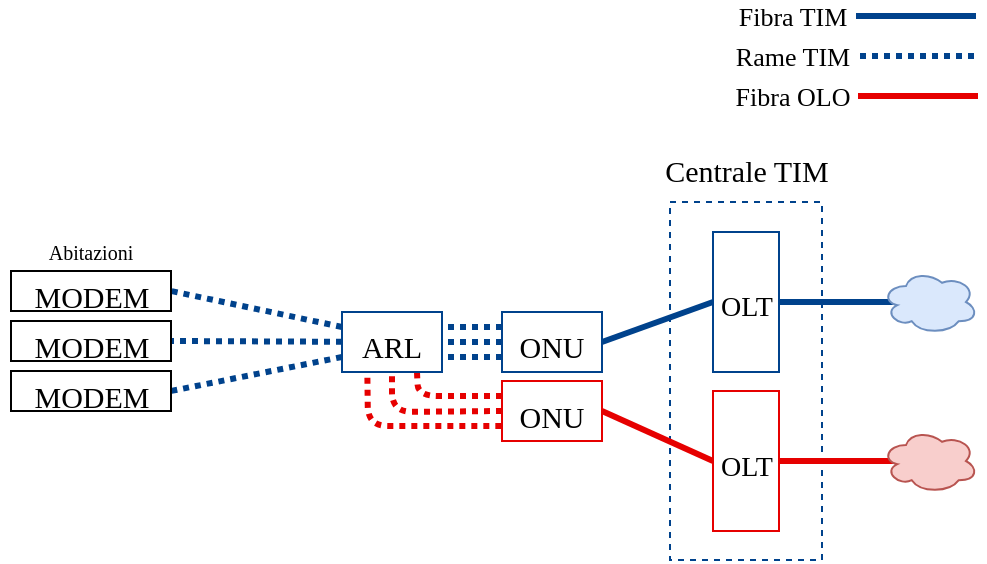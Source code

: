 <mxfile version="10.6.3" type="device"><diagram id="pwB7e2DthWSEZj3NMZDO" name="Page-1"><mxGraphModel dx="630" dy="450" grid="1" gridSize="10" guides="1" tooltips="1" connect="1" arrows="1" fold="1" page="1" pageScale="1" pageWidth="1169" pageHeight="827" background="none" math="0" shadow="0"><root><mxCell id="0"/><mxCell id="1" parent="0"/><mxCell id="dl_pL_R5XPn_UY7kCGWB-85" style="edgeStyle=none;comic=0;jumpStyle=none;orthogonalLoop=1;jettySize=auto;html=1;exitX=0;exitY=0.75;exitDx=0;exitDy=0;entryX=0.25;entryY=1;entryDx=0;entryDy=0;shadow=0;dashed=1;dashPattern=1 1;endArrow=none;endFill=0;endSize=6;strokeColor=#E60000;strokeWidth=3;fontFamily=Bahnschrift;fontSize=8;fontColor=#000000;rounded=1;" parent="1" edge="1"><mxGeometry relative="1" as="geometry"><mxPoint x="499.667" y="377" as="sourcePoint"/><mxPoint x="432.667" y="350" as="targetPoint"/><Array as="points"><mxPoint x="433" y="377"/></Array></mxGeometry></mxCell><mxCell id="dl_pL_R5XPn_UY7kCGWB-83" style="edgeStyle=none;comic=0;jumpStyle=none;orthogonalLoop=1;jettySize=auto;html=1;exitX=0;exitY=0.25;exitDx=0;exitDy=0;entryX=0.75;entryY=1;entryDx=0;entryDy=0;shadow=0;endArrow=none;endFill=0;endSize=6;strokeColor=#E60000;strokeWidth=3;fontFamily=Bahnschrift;fontSize=8;fontColor=#000000;dashed=1;dashPattern=1 1;rounded=1;" parent="1" source="dl_pL_R5XPn_UY7kCGWB-78" target="dl_pL_R5XPn_UY7kCGWB-69" edge="1"><mxGeometry relative="1" as="geometry"><mxPoint x="470" y="387" as="targetPoint"/><Array as="points"><mxPoint x="458" y="362"/></Array></mxGeometry></mxCell><mxCell id="dl_pL_R5XPn_UY7kCGWB-84" style="edgeStyle=none;comic=0;jumpStyle=none;orthogonalLoop=1;jettySize=auto;html=1;exitX=0;exitY=0.5;exitDx=0;exitDy=0;entryX=0.5;entryY=1;entryDx=0;entryDy=0;shadow=0;dashed=1;dashPattern=1 1;endArrow=none;endFill=0;endSize=6;strokeColor=#E60000;strokeWidth=3;fontFamily=Bahnschrift;fontSize=8;fontColor=#000000;rounded=1;" parent="1" source="dl_pL_R5XPn_UY7kCGWB-78" target="dl_pL_R5XPn_UY7kCGWB-69" edge="1"><mxGeometry relative="1" as="geometry"><mxPoint x="470" y="394.429" as="targetPoint"/><Array as="points"><mxPoint x="445" y="370"/></Array></mxGeometry></mxCell><mxCell id="dl_pL_R5XPn_UY7kCGWB-19" style="edgeStyle=none;rounded=0;orthogonalLoop=1;jettySize=auto;html=1;entryX=1;entryY=0.5;entryDx=0;entryDy=0;fontSize=15;fontColor=#000000;strokeColor=#00428C;strokeWidth=3;endArrow=none;endFill=0;dashed=1;dashPattern=1 1;exitX=0;exitY=0.25;exitDx=0;exitDy=0;" parent="1" source="dl_pL_R5XPn_UY7kCGWB-69" target="dl_pL_R5XPn_UY7kCGWB-18" edge="1"><mxGeometry relative="1" as="geometry"><mxPoint x="430" y="300" as="sourcePoint"/></mxGeometry></mxCell><mxCell id="dl_pL_R5XPn_UY7kCGWB-4" value="" style="rounded=0;orthogonalLoop=1;jettySize=auto;html=1;endArrow=none;endFill=0;strokeColor=#00428C;strokeWidth=3;fontFamily=Bahnschrift;fontSize=13;entryX=1;entryY=0.5;entryDx=0;entryDy=0;dashed=1;dashPattern=1 1;exitX=0;exitY=0.75;exitDx=0;exitDy=0;" parent="1" source="dl_pL_R5XPn_UY7kCGWB-69" target="dl_pL_R5XPn_UY7kCGWB-7" edge="1"><mxGeometry relative="1" as="geometry"><mxPoint x="430" y="320" as="sourcePoint"/></mxGeometry></mxCell><mxCell id="dl_pL_R5XPn_UY7kCGWB-3" value="" style="rounded=0;fontSize=18;html=1;whiteSpace=wrap;spacingTop=4;fontFamily=Bahnschrift;dashed=1;comic=0;strokeColor=#00428C;" parent="1" vertex="1"><mxGeometry x="584" y="265" width="76" height="179" as="geometry"/></mxCell><mxCell id="dl_pL_R5XPn_UY7kCGWB-7" value="MODEM" style="rounded=0;whiteSpace=wrap;html=1;fontFamily=Bahnschrift;fontSize=15;spacingTop=4;" parent="1" vertex="1"><mxGeometry x="254.5" y="349.5" width="80" height="20" as="geometry"/></mxCell><mxCell id="dl_pL_R5XPn_UY7kCGWB-8" style="edgeStyle=orthogonalEdgeStyle;rounded=0;orthogonalLoop=1;jettySize=auto;html=1;fontSize=18;endArrow=none;endFill=0;strokeColor=#00428C;strokeWidth=3;entryX=0.058;entryY=0.5;entryDx=0;entryDy=0;entryPerimeter=0;fontFamily=Bahnschrift;" parent="1" edge="1"><mxGeometry relative="1" as="geometry"><mxPoint x="737" y="172" as="targetPoint"/><mxPoint x="677" y="172" as="sourcePoint"/></mxGeometry></mxCell><mxCell id="dl_pL_R5XPn_UY7kCGWB-9" value="Fibra TIM" style="text;html=1;resizable=0;points=[];align=center;verticalAlign=middle;labelBackgroundColor=#ffffff;fontSize=13;fontFamily=Bahnschrift;" parent="dl_pL_R5XPn_UY7kCGWB-8" vertex="1" connectable="0"><mxGeometry x="-0.567" y="-10" relative="1" as="geometry"><mxPoint x="-45" y="-10" as="offset"/></mxGeometry></mxCell><mxCell id="dl_pL_R5XPn_UY7kCGWB-10" value="" style="edgeStyle=orthogonalEdgeStyle;rounded=0;orthogonalLoop=1;jettySize=auto;html=1;endArrow=none;endFill=0;strokeColor=#00428C;strokeWidth=3;fontFamily=Bahnschrift;fontSize=13;dashed=1;dashPattern=1 1;" parent="1" edge="1"><mxGeometry relative="1" as="geometry"><mxPoint x="679" y="192" as="sourcePoint"/><mxPoint x="739" y="192" as="targetPoint"/></mxGeometry></mxCell><mxCell id="dl_pL_R5XPn_UY7kCGWB-11" value="Rame TIM" style="text;html=1;resizable=0;points=[];align=center;verticalAlign=middle;labelBackgroundColor=#ffffff;fontSize=13;fontFamily=Bahnschrift;direction=west;" parent="dl_pL_R5XPn_UY7kCGWB-10" vertex="1" connectable="0"><mxGeometry x="-0.244" y="-4" relative="1" as="geometry"><mxPoint x="-57" y="-4" as="offset"/></mxGeometry></mxCell><mxCell id="dl_pL_R5XPn_UY7kCGWB-12" value="Centrale TIM" style="text;html=1;strokeColor=none;fillColor=none;align=center;verticalAlign=middle;whiteSpace=wrap;rounded=0;dashed=1;fontFamily=Bahnschrift;fontSize=15;" parent="1" vertex="1"><mxGeometry x="576.5" y="239" width="91" height="20" as="geometry"/></mxCell><mxCell id="dl_pL_R5XPn_UY7kCGWB-1" style="rounded=0;orthogonalLoop=1;jettySize=auto;html=1;fontSize=18;endArrow=none;endFill=0;strokeColor=#00428C;strokeWidth=3;exitX=0;exitY=0.5;exitDx=0;exitDy=0;entryX=1;entryY=0.5;entryDx=0;entryDy=0;" parent="1" source="dl_pL_R5XPn_UY7kCGWB-13" target="dl_pL_R5XPn_UY7kCGWB-6" edge="1"><mxGeometry relative="1" as="geometry"><mxPoint x="510" y="295" as="targetPoint"/></mxGeometry></mxCell><mxCell id="dl_pL_R5XPn_UY7kCGWB-16" style="rounded=0;orthogonalLoop=1;jettySize=auto;html=1;fontSize=18;endArrow=none;endFill=0;strokeColor=#E60000;strokeWidth=3;exitX=0;exitY=0.5;exitDx=0;exitDy=0;entryX=1;entryY=0.5;entryDx=0;entryDy=0;" parent="1" source="dl_pL_R5XPn_UY7kCGWB-17" target="dl_pL_R5XPn_UY7kCGWB-78" edge="1"><mxGeometry relative="1" as="geometry"><mxPoint x="547.238" y="394.286" as="targetPoint"/><mxPoint x="613.172" y="324.828" as="sourcePoint"/></mxGeometry></mxCell><mxCell id="dl_pL_R5XPn_UY7kCGWB-71" style="edgeStyle=none;rounded=0;comic=0;jumpStyle=none;orthogonalLoop=1;jettySize=auto;html=1;exitX=0;exitY=0.25;exitDx=0;exitDy=0;entryX=1;entryY=0.25;entryDx=0;entryDy=0;shadow=0;dashed=1;dashPattern=1 1;endArrow=none;endFill=0;endSize=6;strokeColor=#00428C;strokeWidth=3;fontFamily=Bahnschrift;fontSize=8;fontColor=#000000;" parent="1" source="dl_pL_R5XPn_UY7kCGWB-6" target="dl_pL_R5XPn_UY7kCGWB-69" edge="1"><mxGeometry relative="1" as="geometry"/></mxCell><mxCell id="dl_pL_R5XPn_UY7kCGWB-72" style="edgeStyle=none;rounded=0;comic=0;jumpStyle=none;orthogonalLoop=1;jettySize=auto;html=1;exitX=0;exitY=0.75;exitDx=0;exitDy=0;entryX=1;entryY=0.75;entryDx=0;entryDy=0;shadow=0;dashed=1;dashPattern=1 1;endArrow=none;endFill=0;endSize=6;strokeColor=#00428C;strokeWidth=3;fontFamily=Bahnschrift;fontSize=8;fontColor=#000000;" parent="1" source="dl_pL_R5XPn_UY7kCGWB-6" target="dl_pL_R5XPn_UY7kCGWB-69" edge="1"><mxGeometry relative="1" as="geometry"/></mxCell><mxCell id="dl_pL_R5XPn_UY7kCGWB-74" style="edgeStyle=none;rounded=0;comic=0;jumpStyle=none;orthogonalLoop=1;jettySize=auto;html=1;exitX=0;exitY=0.5;exitDx=0;exitDy=0;entryX=1;entryY=0.5;entryDx=0;entryDy=0;shadow=0;dashed=1;dashPattern=1 1;endArrow=none;endFill=0;endSize=6;strokeColor=#00428C;strokeWidth=3;fontFamily=Bahnschrift;fontSize=8;fontColor=#000000;" parent="1" source="dl_pL_R5XPn_UY7kCGWB-6" target="dl_pL_R5XPn_UY7kCGWB-69" edge="1"><mxGeometry relative="1" as="geometry"/></mxCell><mxCell id="dl_pL_R5XPn_UY7kCGWB-6" value="ONU" style="rounded=0;whiteSpace=wrap;html=1;fontFamily=Bahnschrift;fontSize=15;spacingTop=4;strokeColor=#00428C;" parent="1" vertex="1"><mxGeometry x="500" y="320" width="50" height="30" as="geometry"/></mxCell><mxCell id="dl_pL_R5XPn_UY7kCGWB-76" style="edgeStyle=none;rounded=0;comic=0;jumpStyle=none;orthogonalLoop=1;jettySize=auto;html=1;shadow=0;dashed=1;dashPattern=1 1;endArrow=none;endFill=0;endSize=6;strokeColor=#00428C;strokeWidth=3;fontFamily=Bahnschrift;fontSize=8;fontColor=#000000;entryX=1;entryY=0.5;entryDx=0;entryDy=0;" parent="1" source="dl_pL_R5XPn_UY7kCGWB-69" target="dl_pL_R5XPn_UY7kCGWB-77" edge="1"><mxGeometry relative="1" as="geometry"><mxPoint x="340" y="315" as="targetPoint"/></mxGeometry></mxCell><mxCell id="dl_pL_R5XPn_UY7kCGWB-69" value="ARL" style="rounded=0;whiteSpace=wrap;html=1;fontFamily=Bahnschrift;fontSize=15;spacingTop=4;strokeColor=#00428C;" parent="1" vertex="1"><mxGeometry x="420" y="320" width="50" height="30" as="geometry"/></mxCell><mxCell id="dl_pL_R5XPn_UY7kCGWB-18" value="MODEM" style="rounded=0;whiteSpace=wrap;html=1;fontFamily=Bahnschrift;fontSize=15;spacingTop=4;" parent="1" vertex="1"><mxGeometry x="254.5" y="299.5" width="80" height="20" as="geometry"/></mxCell><mxCell id="dl_pL_R5XPn_UY7kCGWB-41" value="Abitazioni" style="text;html=1;strokeColor=none;fillColor=none;align=center;verticalAlign=middle;whiteSpace=wrap;rounded=0;dashed=1;fontFamily=Bahnschrift;fontSize=10;fontColor=#000000;comic=0;" parent="1" vertex="1"><mxGeometry x="249" y="279.5" width="91" height="20" as="geometry"/></mxCell><mxCell id="dl_pL_R5XPn_UY7kCGWB-52" style="edgeStyle=none;rounded=0;comic=0;jumpStyle=none;orthogonalLoop=1;jettySize=auto;html=1;exitX=1;exitY=0.5;exitDx=0;exitDy=0;entryX=0.231;entryY=0.5;entryDx=0;entryDy=0;entryPerimeter=0;shadow=0;endArrow=none;endFill=0;endSize=6;strokeColor=#E60000;strokeWidth=3;fontFamily=Bahnschrift;fontSize=10;fontColor=#000000;" parent="1" source="dl_pL_R5XPn_UY7kCGWB-17" target="dl_pL_R5XPn_UY7kCGWB-46" edge="1"><mxGeometry relative="1" as="geometry"><mxPoint x="829.143" y="318.095" as="sourcePoint"/></mxGeometry></mxCell><mxCell id="dl_pL_R5XPn_UY7kCGWB-46" value="" style="ellipse;shape=cloud;whiteSpace=wrap;html=1;rounded=0;shadow=0;glass=0;comic=0;labelBackgroundColor=none;fontFamily=Bahnschrift;fontSize=10;align=center;fillColor=#f8cecc;strokeColor=#b85450;" parent="1" vertex="1"><mxGeometry x="690" y="378.5" width="48" height="32" as="geometry"/></mxCell><mxCell id="dl_pL_R5XPn_UY7kCGWB-59" value="" style="edgeStyle=orthogonalEdgeStyle;rounded=0;orthogonalLoop=1;jettySize=auto;html=1;endArrow=none;endFill=0;strokeColor=#E60000;strokeWidth=3;fontFamily=Bahnschrift;fontSize=13;" parent="1" edge="1"><mxGeometry relative="1" as="geometry"><mxPoint x="678" y="212" as="sourcePoint"/><mxPoint x="738" y="212" as="targetPoint"/></mxGeometry></mxCell><mxCell id="dl_pL_R5XPn_UY7kCGWB-60" value="Fibra OLO" style="text;html=1;resizable=0;points=[];align=center;verticalAlign=middle;labelBackgroundColor=#ffffff;fontSize=13;fontFamily=Bahnschrift;direction=west;" parent="dl_pL_R5XPn_UY7kCGWB-59" vertex="1" connectable="0"><mxGeometry x="-0.244" y="-4" relative="1" as="geometry"><mxPoint x="-56" y="-4" as="offset"/></mxGeometry></mxCell><mxCell id="dl_pL_R5XPn_UY7kCGWB-77" value="MODEM" style="rounded=0;whiteSpace=wrap;html=1;fontFamily=Bahnschrift;fontSize=15;spacingTop=4;" parent="1" vertex="1"><mxGeometry x="254.5" y="324.5" width="80" height="20" as="geometry"/></mxCell><mxCell id="dl_pL_R5XPn_UY7kCGWB-78" value="ONU" style="rounded=0;whiteSpace=wrap;html=1;fontFamily=Bahnschrift;fontSize=15;spacingTop=4;strokeColor=#E60000;" parent="1" vertex="1"><mxGeometry x="500" y="354.5" width="50" height="30" as="geometry"/></mxCell><mxCell id="dl_pL_R5XPn_UY7kCGWB-81" style="edgeStyle=none;rounded=0;comic=0;jumpStyle=none;orthogonalLoop=1;jettySize=auto;html=1;exitX=0.17;exitY=0.499;exitDx=0;exitDy=0;exitPerimeter=0;entryX=1;entryY=0.5;entryDx=0;entryDy=0;shadow=0;endArrow=none;endFill=0;endSize=6;strokeColor=#00428C;strokeWidth=3;fontFamily=Bahnschrift;fontSize=8;fontColor=#000000;" parent="1" source="dl_pL_R5XPn_UY7kCGWB-79" target="dl_pL_R5XPn_UY7kCGWB-13" edge="1"><mxGeometry relative="1" as="geometry"/></mxCell><mxCell id="dl_pL_R5XPn_UY7kCGWB-79" value="" style="ellipse;shape=cloud;whiteSpace=wrap;html=1;rounded=0;shadow=0;glass=0;comic=0;labelBackgroundColor=none;fontFamily=Bahnschrift;fontSize=10;align=center;fillColor=#dae8fc;strokeColor=#6c8ebf;" parent="1" vertex="1"><mxGeometry x="690" y="299" width="48" height="32" as="geometry"/></mxCell><mxCell id="dl_pL_R5XPn_UY7kCGWB-13" value="&lt;font style=&quot;font-size: 14px&quot; face=&quot;Bahnschrift&quot;&gt;OLT&lt;/font&gt;" style="rounded=0;whiteSpace=wrap;html=1;fontSize=15;comic=0;spacingTop=4;strokeColor=#00428C;" parent="1" vertex="1"><mxGeometry x="605.5" y="280" width="33" height="70" as="geometry"/></mxCell><mxCell id="dl_pL_R5XPn_UY7kCGWB-17" value="&lt;font style=&quot;font-size: 14px&quot; face=&quot;Bahnschrift&quot;&gt;OLT&lt;/font&gt;" style="rounded=0;whiteSpace=wrap;html=1;fontSize=15;spacingTop=4;strokeColor=#E60000;" parent="1" vertex="1"><mxGeometry x="605.5" y="359.5" width="33" height="70" as="geometry"/></mxCell></root></mxGraphModel></diagram></mxfile>